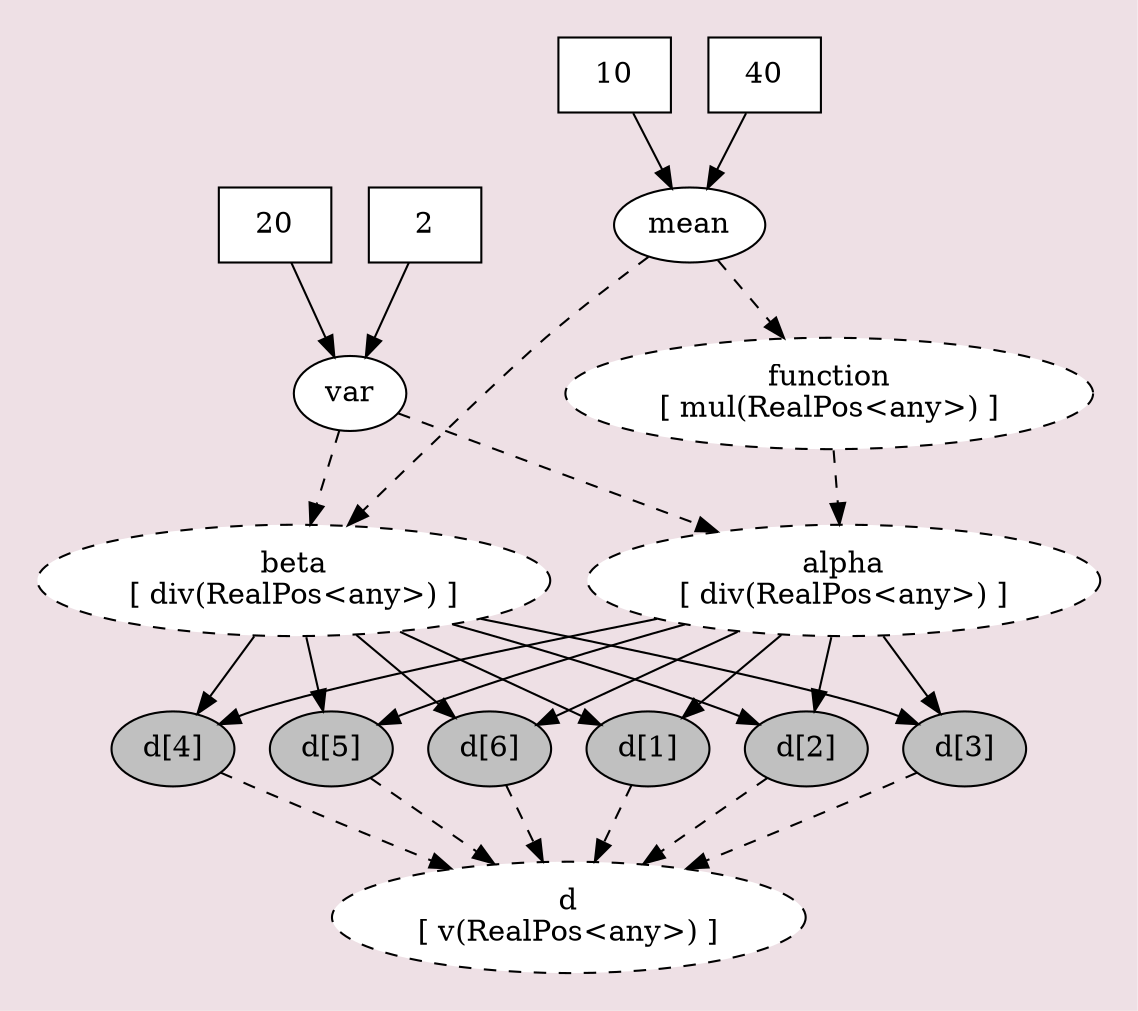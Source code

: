 /* Graphical model description in DOT language                                    */
/*    To view graph:                                                              */
/*       open this file in the program Graphviz: http://www.graphviz.org          */
/*       or paste contents into an online viewer: http://stamm-wilbrandt.de/GraphvizFiddle */

digraph REVDAG {
   n_beta [shape=oval, style="dashed,filled", fillcolor=white, label="beta\n[ div(RealPos<any>) ]"]
   n_mean [shape=oval, style=filled, fillcolor=white, label="mean"]
   n_0x7fa26b9b49a0 [shape=box, style=filled, fillcolor=white, label="10"]
   n_0x7fa26b9b4ad0 [shape=box, style=filled, fillcolor=white, label="40"]
   n_0x7fa26b9b4bc0 [shape=oval, style="dashed,filled", fillcolor=white, label="function\n[ mul(RealPos<any>) ]"]
   n_alpha [shape=oval, style="dashed,filled", fillcolor=white, label="alpha\n[ div(RealPos<any>) ]"]
   n_var [shape=oval, style=filled, fillcolor=white, label="var"]
   n_0x7fa26b9b5d70 [shape=box, style=filled, fillcolor=white, label="20"]
   n_0x7fa26b9b5e60 [shape=box, style=filled, fillcolor=white, label="2"]
   n_d_1 [shape=oval, style=filled, fillcolor=gray, label="d[1]"]
   n_d [shape=oval, style="dashed,filled", fillcolor=white, label="d\n[ v(RealPos<any>) ]"]
   n_d_2 [shape=oval, style=filled, fillcolor=gray, label="d[2]"]
   n_d_3 [shape=oval, style=filled, fillcolor=gray, label="d[3]"]
   n_d_4 [shape=oval, style=filled, fillcolor=gray, label="d[4]"]
   n_d_5 [shape=oval, style=filled, fillcolor=gray, label="d[5]"]
   n_d_6 [shape=oval, style=filled, fillcolor=gray, label="d[6]"]
   n_beta -> n_d_1
   n_beta -> n_d_2
   n_beta -> n_d_3
   n_beta -> n_d_4
   n_beta -> n_d_5
   n_beta -> n_d_6
   n_mean -> n_0x7fa26b9b4bc0[style=dashed]
   n_mean -> n_beta[style=dashed]
   n_0x7fa26b9b49a0 -> n_mean
   n_0x7fa26b9b4ad0 -> n_mean
   n_0x7fa26b9b4bc0 -> n_alpha[style=dashed]
   n_alpha -> n_d_1
   n_alpha -> n_d_2
   n_alpha -> n_d_3
   n_alpha -> n_d_4
   n_alpha -> n_d_5
   n_alpha -> n_d_6
   n_var -> n_alpha[style=dashed]
   n_var -> n_beta[style=dashed]
   n_0x7fa26b9b5d70 -> n_var
   n_0x7fa26b9b5e60 -> n_var
   n_d_1 -> n_d[style=dashed]
   n_d_2 -> n_d[style=dashed]
   n_d_3 -> n_d[style=dashed]
   n_d_4 -> n_d[style=dashed]
   n_d_5 -> n_d[style=dashed]
   n_d_6 -> n_d[style=dashed]
   {rank=same; n_d_1; n_d_2; n_d_3; n_d_4; n_d_5; n_d_6;}
   graph [bgcolor=lavenderblush2, pad=0.25]
}